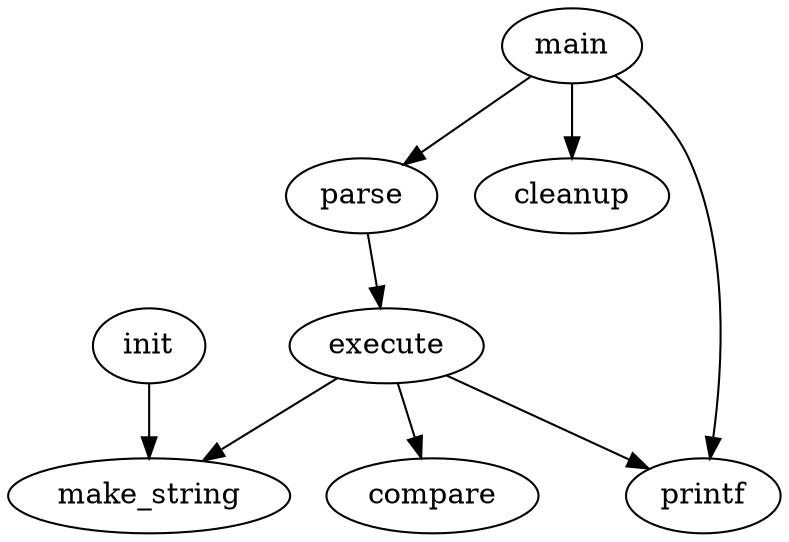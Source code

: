 digraph G {
 main -> parse -> execute;
 init;
 main -> cleanup;
 execute -> make_string;
 execute -> printf
 init -> make_string;
 main -> printf;
 execute -> compare;
 }